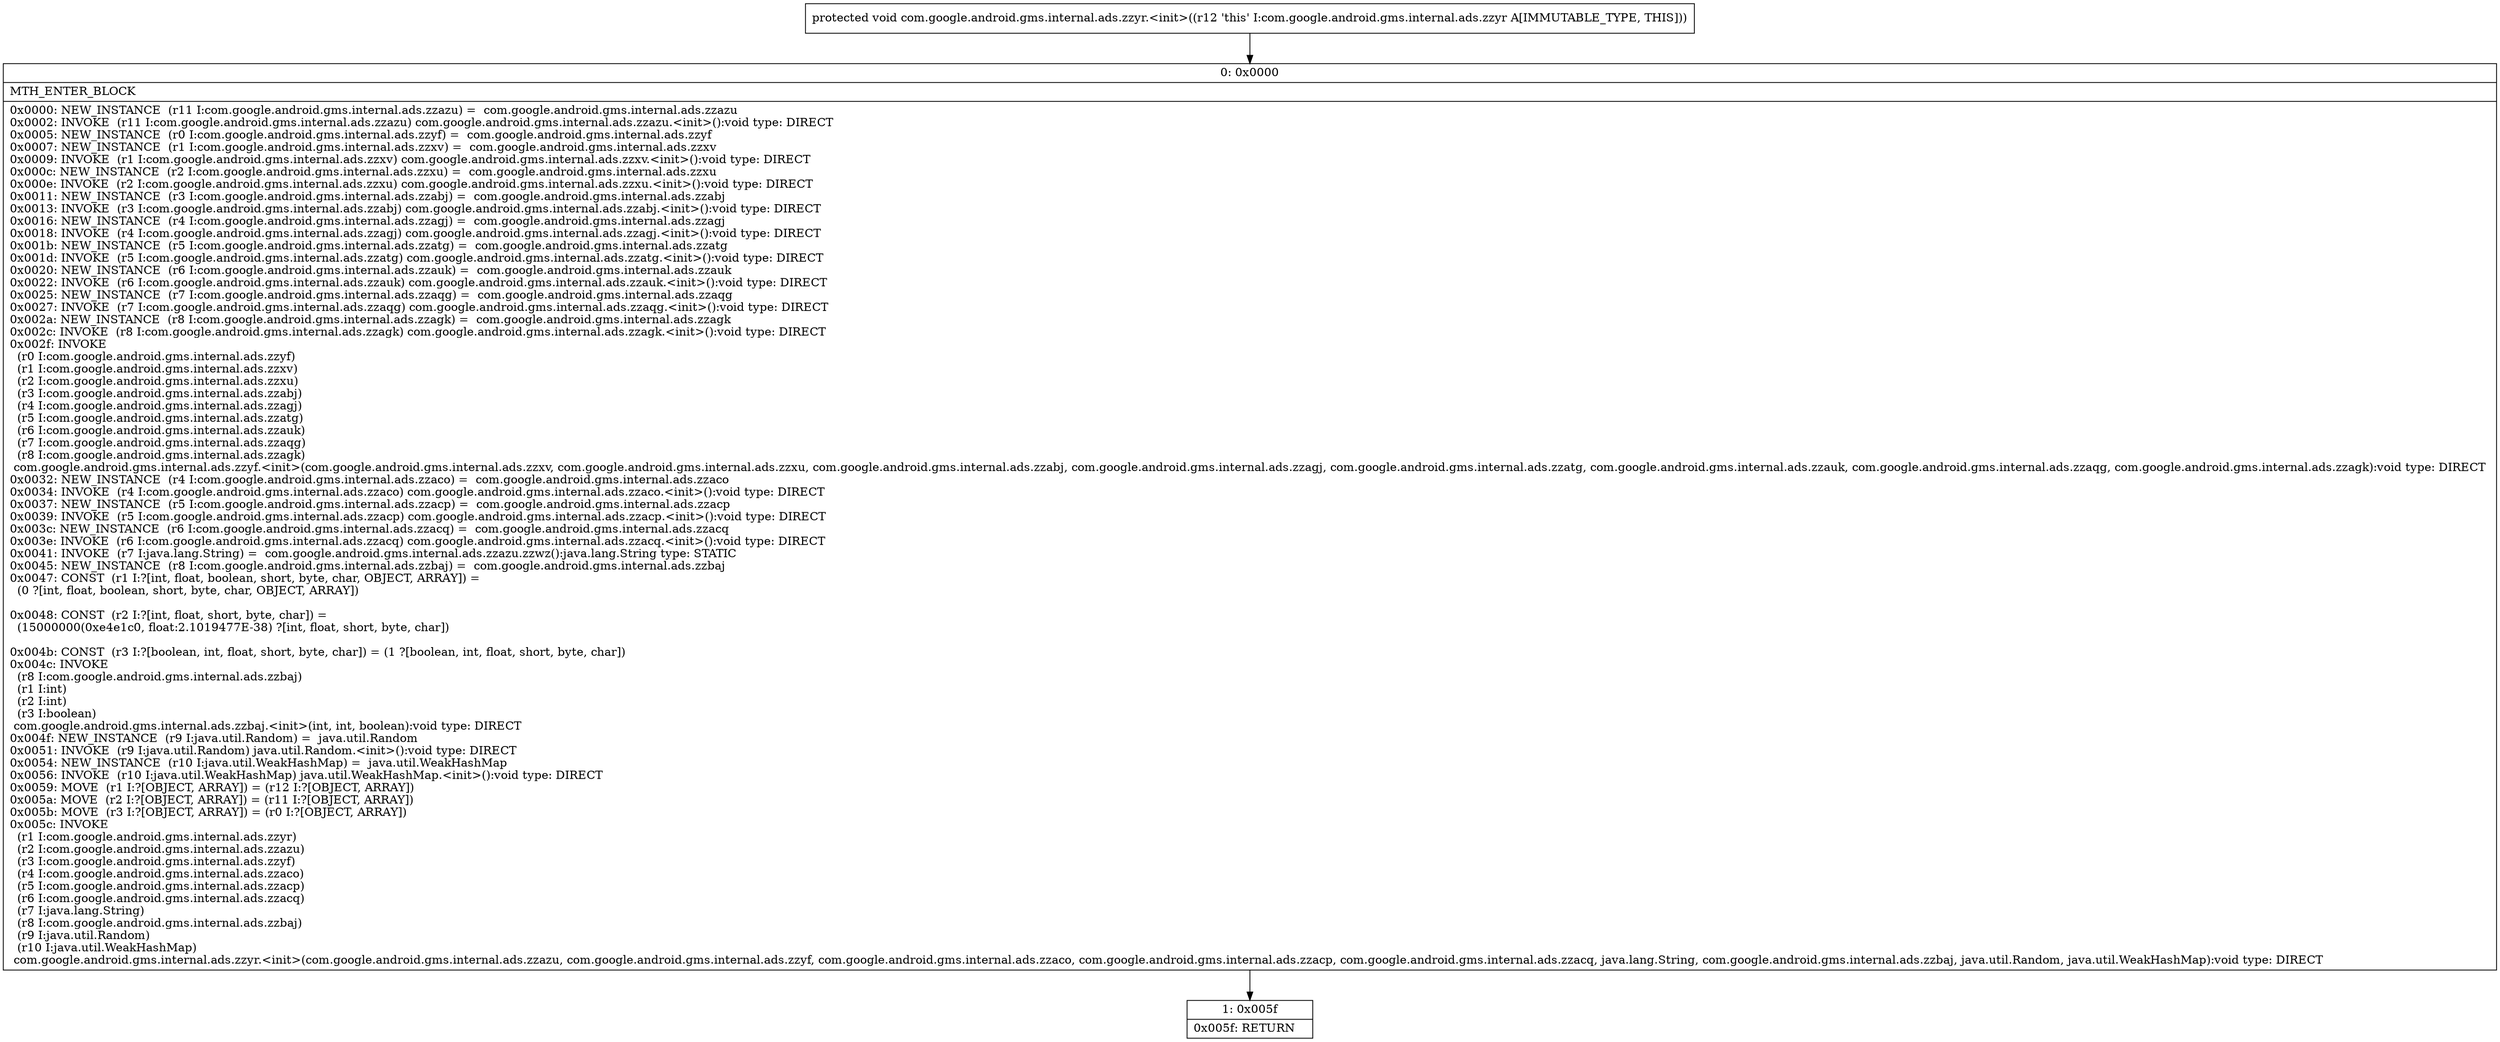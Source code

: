 digraph "CFG forcom.google.android.gms.internal.ads.zzyr.\<init\>()V" {
Node_0 [shape=record,label="{0\:\ 0x0000|MTH_ENTER_BLOCK\l|0x0000: NEW_INSTANCE  (r11 I:com.google.android.gms.internal.ads.zzazu) =  com.google.android.gms.internal.ads.zzazu \l0x0002: INVOKE  (r11 I:com.google.android.gms.internal.ads.zzazu) com.google.android.gms.internal.ads.zzazu.\<init\>():void type: DIRECT \l0x0005: NEW_INSTANCE  (r0 I:com.google.android.gms.internal.ads.zzyf) =  com.google.android.gms.internal.ads.zzyf \l0x0007: NEW_INSTANCE  (r1 I:com.google.android.gms.internal.ads.zzxv) =  com.google.android.gms.internal.ads.zzxv \l0x0009: INVOKE  (r1 I:com.google.android.gms.internal.ads.zzxv) com.google.android.gms.internal.ads.zzxv.\<init\>():void type: DIRECT \l0x000c: NEW_INSTANCE  (r2 I:com.google.android.gms.internal.ads.zzxu) =  com.google.android.gms.internal.ads.zzxu \l0x000e: INVOKE  (r2 I:com.google.android.gms.internal.ads.zzxu) com.google.android.gms.internal.ads.zzxu.\<init\>():void type: DIRECT \l0x0011: NEW_INSTANCE  (r3 I:com.google.android.gms.internal.ads.zzabj) =  com.google.android.gms.internal.ads.zzabj \l0x0013: INVOKE  (r3 I:com.google.android.gms.internal.ads.zzabj) com.google.android.gms.internal.ads.zzabj.\<init\>():void type: DIRECT \l0x0016: NEW_INSTANCE  (r4 I:com.google.android.gms.internal.ads.zzagj) =  com.google.android.gms.internal.ads.zzagj \l0x0018: INVOKE  (r4 I:com.google.android.gms.internal.ads.zzagj) com.google.android.gms.internal.ads.zzagj.\<init\>():void type: DIRECT \l0x001b: NEW_INSTANCE  (r5 I:com.google.android.gms.internal.ads.zzatg) =  com.google.android.gms.internal.ads.zzatg \l0x001d: INVOKE  (r5 I:com.google.android.gms.internal.ads.zzatg) com.google.android.gms.internal.ads.zzatg.\<init\>():void type: DIRECT \l0x0020: NEW_INSTANCE  (r6 I:com.google.android.gms.internal.ads.zzauk) =  com.google.android.gms.internal.ads.zzauk \l0x0022: INVOKE  (r6 I:com.google.android.gms.internal.ads.zzauk) com.google.android.gms.internal.ads.zzauk.\<init\>():void type: DIRECT \l0x0025: NEW_INSTANCE  (r7 I:com.google.android.gms.internal.ads.zzaqg) =  com.google.android.gms.internal.ads.zzaqg \l0x0027: INVOKE  (r7 I:com.google.android.gms.internal.ads.zzaqg) com.google.android.gms.internal.ads.zzaqg.\<init\>():void type: DIRECT \l0x002a: NEW_INSTANCE  (r8 I:com.google.android.gms.internal.ads.zzagk) =  com.google.android.gms.internal.ads.zzagk \l0x002c: INVOKE  (r8 I:com.google.android.gms.internal.ads.zzagk) com.google.android.gms.internal.ads.zzagk.\<init\>():void type: DIRECT \l0x002f: INVOKE  \l  (r0 I:com.google.android.gms.internal.ads.zzyf)\l  (r1 I:com.google.android.gms.internal.ads.zzxv)\l  (r2 I:com.google.android.gms.internal.ads.zzxu)\l  (r3 I:com.google.android.gms.internal.ads.zzabj)\l  (r4 I:com.google.android.gms.internal.ads.zzagj)\l  (r5 I:com.google.android.gms.internal.ads.zzatg)\l  (r6 I:com.google.android.gms.internal.ads.zzauk)\l  (r7 I:com.google.android.gms.internal.ads.zzaqg)\l  (r8 I:com.google.android.gms.internal.ads.zzagk)\l com.google.android.gms.internal.ads.zzyf.\<init\>(com.google.android.gms.internal.ads.zzxv, com.google.android.gms.internal.ads.zzxu, com.google.android.gms.internal.ads.zzabj, com.google.android.gms.internal.ads.zzagj, com.google.android.gms.internal.ads.zzatg, com.google.android.gms.internal.ads.zzauk, com.google.android.gms.internal.ads.zzaqg, com.google.android.gms.internal.ads.zzagk):void type: DIRECT \l0x0032: NEW_INSTANCE  (r4 I:com.google.android.gms.internal.ads.zzaco) =  com.google.android.gms.internal.ads.zzaco \l0x0034: INVOKE  (r4 I:com.google.android.gms.internal.ads.zzaco) com.google.android.gms.internal.ads.zzaco.\<init\>():void type: DIRECT \l0x0037: NEW_INSTANCE  (r5 I:com.google.android.gms.internal.ads.zzacp) =  com.google.android.gms.internal.ads.zzacp \l0x0039: INVOKE  (r5 I:com.google.android.gms.internal.ads.zzacp) com.google.android.gms.internal.ads.zzacp.\<init\>():void type: DIRECT \l0x003c: NEW_INSTANCE  (r6 I:com.google.android.gms.internal.ads.zzacq) =  com.google.android.gms.internal.ads.zzacq \l0x003e: INVOKE  (r6 I:com.google.android.gms.internal.ads.zzacq) com.google.android.gms.internal.ads.zzacq.\<init\>():void type: DIRECT \l0x0041: INVOKE  (r7 I:java.lang.String) =  com.google.android.gms.internal.ads.zzazu.zzwz():java.lang.String type: STATIC \l0x0045: NEW_INSTANCE  (r8 I:com.google.android.gms.internal.ads.zzbaj) =  com.google.android.gms.internal.ads.zzbaj \l0x0047: CONST  (r1 I:?[int, float, boolean, short, byte, char, OBJECT, ARRAY]) = \l  (0 ?[int, float, boolean, short, byte, char, OBJECT, ARRAY])\l \l0x0048: CONST  (r2 I:?[int, float, short, byte, char]) = \l  (15000000(0xe4e1c0, float:2.1019477E\-38) ?[int, float, short, byte, char])\l \l0x004b: CONST  (r3 I:?[boolean, int, float, short, byte, char]) = (1 ?[boolean, int, float, short, byte, char]) \l0x004c: INVOKE  \l  (r8 I:com.google.android.gms.internal.ads.zzbaj)\l  (r1 I:int)\l  (r2 I:int)\l  (r3 I:boolean)\l com.google.android.gms.internal.ads.zzbaj.\<init\>(int, int, boolean):void type: DIRECT \l0x004f: NEW_INSTANCE  (r9 I:java.util.Random) =  java.util.Random \l0x0051: INVOKE  (r9 I:java.util.Random) java.util.Random.\<init\>():void type: DIRECT \l0x0054: NEW_INSTANCE  (r10 I:java.util.WeakHashMap) =  java.util.WeakHashMap \l0x0056: INVOKE  (r10 I:java.util.WeakHashMap) java.util.WeakHashMap.\<init\>():void type: DIRECT \l0x0059: MOVE  (r1 I:?[OBJECT, ARRAY]) = (r12 I:?[OBJECT, ARRAY]) \l0x005a: MOVE  (r2 I:?[OBJECT, ARRAY]) = (r11 I:?[OBJECT, ARRAY]) \l0x005b: MOVE  (r3 I:?[OBJECT, ARRAY]) = (r0 I:?[OBJECT, ARRAY]) \l0x005c: INVOKE  \l  (r1 I:com.google.android.gms.internal.ads.zzyr)\l  (r2 I:com.google.android.gms.internal.ads.zzazu)\l  (r3 I:com.google.android.gms.internal.ads.zzyf)\l  (r4 I:com.google.android.gms.internal.ads.zzaco)\l  (r5 I:com.google.android.gms.internal.ads.zzacp)\l  (r6 I:com.google.android.gms.internal.ads.zzacq)\l  (r7 I:java.lang.String)\l  (r8 I:com.google.android.gms.internal.ads.zzbaj)\l  (r9 I:java.util.Random)\l  (r10 I:java.util.WeakHashMap)\l com.google.android.gms.internal.ads.zzyr.\<init\>(com.google.android.gms.internal.ads.zzazu, com.google.android.gms.internal.ads.zzyf, com.google.android.gms.internal.ads.zzaco, com.google.android.gms.internal.ads.zzacp, com.google.android.gms.internal.ads.zzacq, java.lang.String, com.google.android.gms.internal.ads.zzbaj, java.util.Random, java.util.WeakHashMap):void type: DIRECT \l}"];
Node_1 [shape=record,label="{1\:\ 0x005f|0x005f: RETURN   \l}"];
MethodNode[shape=record,label="{protected void com.google.android.gms.internal.ads.zzyr.\<init\>((r12 'this' I:com.google.android.gms.internal.ads.zzyr A[IMMUTABLE_TYPE, THIS])) }"];
MethodNode -> Node_0;
Node_0 -> Node_1;
}

